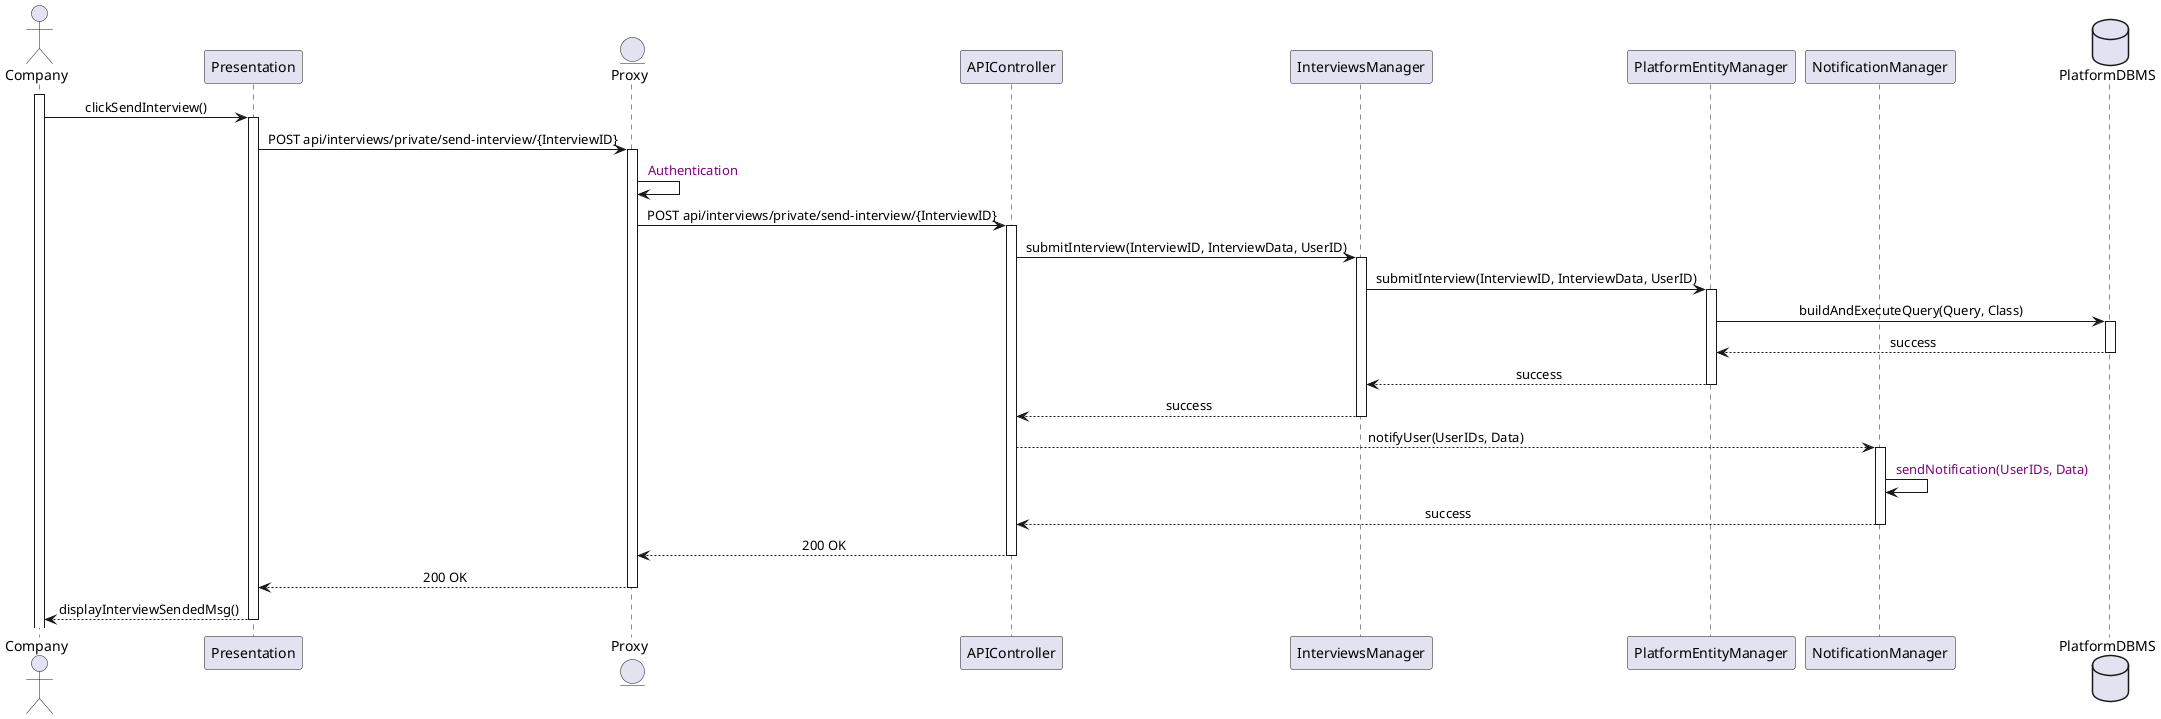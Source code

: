 @startuml CompanySubmitsInterview
skinparam sequenceMessageAlign center
actor       Company
participant Presentation
entity      Proxy
participant APIController
participant InterviewsManager
participant PlatformEntityManager
participant NotificationManager 
database    PlatformDBMS
activate Company
Company -> Presentation : clickSendInterview()
activate Presentation
Presentation -> Proxy ++ : POST api/interviews/private/send-interview/{InterviewID}
Proxy -> Proxy : <color:purple> Authentication
Proxy -> APIController : POST api/interviews/private/send-interview/{InterviewID}
activate APIController
APIController -> InterviewsManager : submitInterview(InterviewID, InterviewData, UserID)
activate InterviewsManager
InterviewsManager -> PlatformEntityManager : submitInterview(InterviewID, InterviewData, UserID)
activate PlatformEntityManager
PlatformEntityManager -> PlatformDBMS : buildAndExecuteQuery(Query, Class)
activate PlatformDBMS
PlatformDBMS --> PlatformEntityManager : success
deactivate PlatformDBMS
PlatformEntityManager --> InterviewsManager : success
deactivate PlatformEntityManager
InterviewsManager --> APIController : success
deactivate InterviewsManager
APIController --> NotificationManager : notifyUser(UserIDs, Data)
activate NotificationManager
NotificationManager -> NotificationManager : <color:purple> sendNotification(UserIDs, Data)
NotificationManager --> APIController : success
deactivate NotificationManager
APIController --> Proxy : 200 OK
deactivate APIController
Proxy --> Presentation : 200 OK
deactivate Proxy
Presentation --> Company : displayInterviewSendedMsg()
deactivate Presentation





